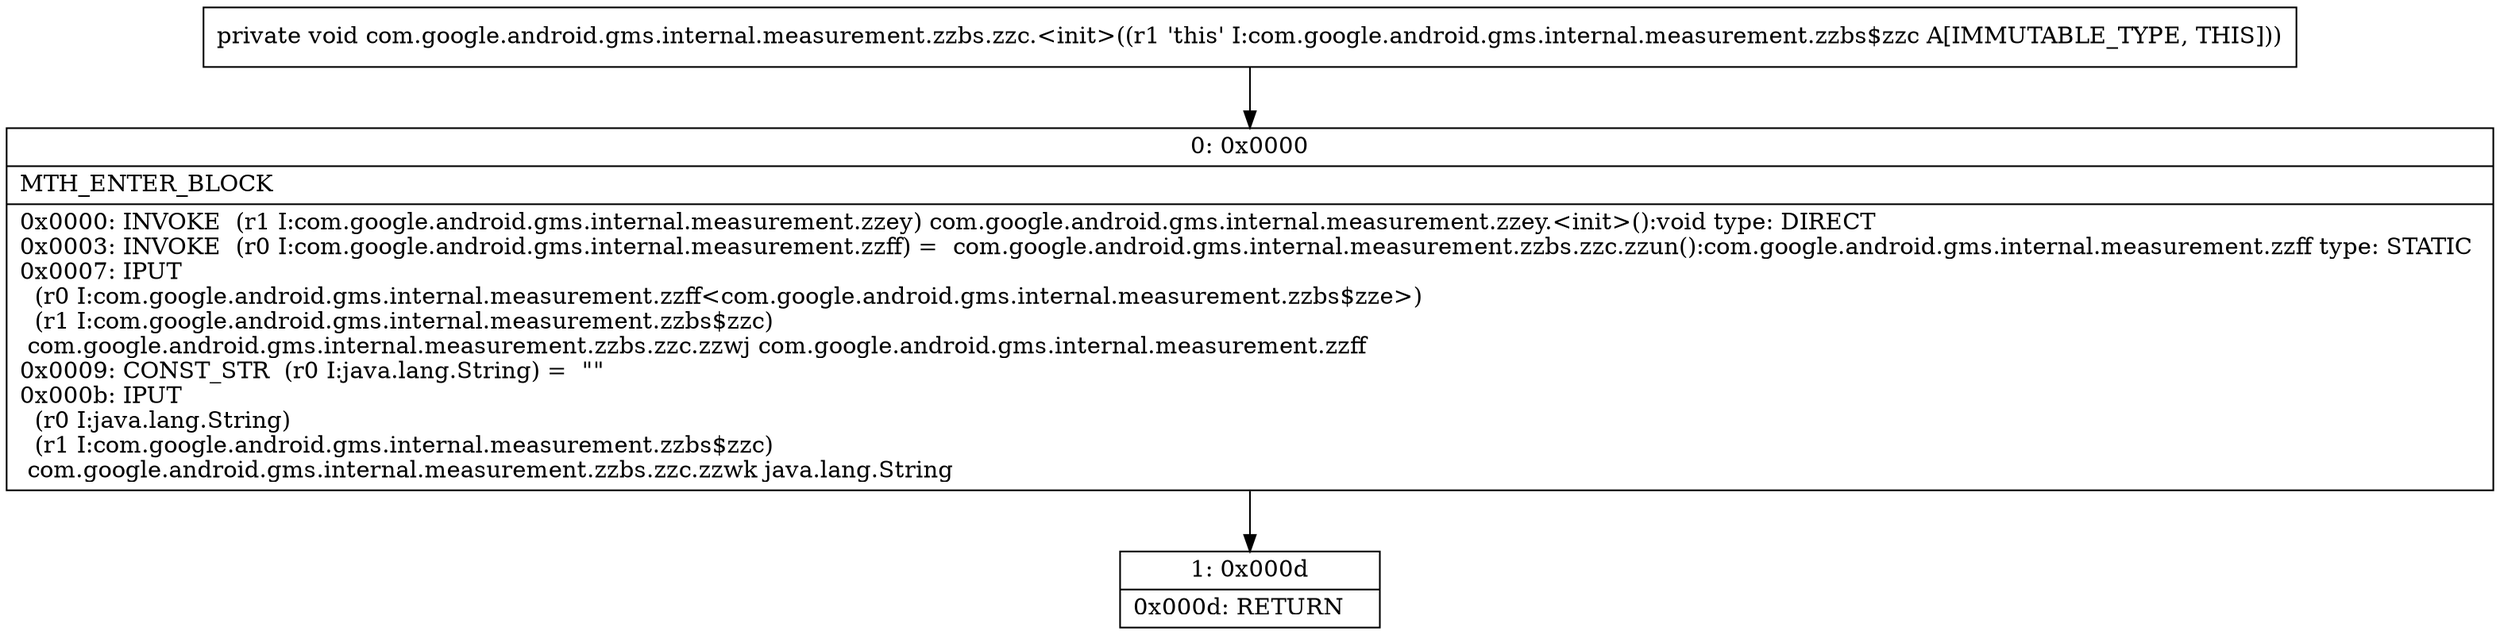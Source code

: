 digraph "CFG forcom.google.android.gms.internal.measurement.zzbs.zzc.\<init\>()V" {
Node_0 [shape=record,label="{0\:\ 0x0000|MTH_ENTER_BLOCK\l|0x0000: INVOKE  (r1 I:com.google.android.gms.internal.measurement.zzey) com.google.android.gms.internal.measurement.zzey.\<init\>():void type: DIRECT \l0x0003: INVOKE  (r0 I:com.google.android.gms.internal.measurement.zzff) =  com.google.android.gms.internal.measurement.zzbs.zzc.zzun():com.google.android.gms.internal.measurement.zzff type: STATIC \l0x0007: IPUT  \l  (r0 I:com.google.android.gms.internal.measurement.zzff\<com.google.android.gms.internal.measurement.zzbs$zze\>)\l  (r1 I:com.google.android.gms.internal.measurement.zzbs$zzc)\l com.google.android.gms.internal.measurement.zzbs.zzc.zzwj com.google.android.gms.internal.measurement.zzff \l0x0009: CONST_STR  (r0 I:java.lang.String) =  \"\" \l0x000b: IPUT  \l  (r0 I:java.lang.String)\l  (r1 I:com.google.android.gms.internal.measurement.zzbs$zzc)\l com.google.android.gms.internal.measurement.zzbs.zzc.zzwk java.lang.String \l}"];
Node_1 [shape=record,label="{1\:\ 0x000d|0x000d: RETURN   \l}"];
MethodNode[shape=record,label="{private void com.google.android.gms.internal.measurement.zzbs.zzc.\<init\>((r1 'this' I:com.google.android.gms.internal.measurement.zzbs$zzc A[IMMUTABLE_TYPE, THIS])) }"];
MethodNode -> Node_0;
Node_0 -> Node_1;
}

